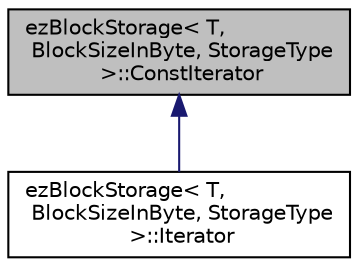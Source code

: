 digraph "ezBlockStorage&lt; T, BlockSizeInByte, StorageType &gt;::ConstIterator"
{
 // LATEX_PDF_SIZE
  edge [fontname="Helvetica",fontsize="10",labelfontname="Helvetica",labelfontsize="10"];
  node [fontname="Helvetica",fontsize="10",shape=record];
  Node1 [label="ezBlockStorage\< T,\l BlockSizeInByte, StorageType\l \>::ConstIterator",height=0.2,width=0.4,color="black", fillcolor="grey75", style="filled", fontcolor="black",tooltip=" "];
  Node1 -> Node2 [dir="back",color="midnightblue",fontsize="10",style="solid",fontname="Helvetica"];
  Node2 [label="ezBlockStorage\< T,\l BlockSizeInByte, StorageType\l \>::Iterator",height=0.2,width=0.4,color="black", fillcolor="white", style="filled",URL="$d8/de1/classez_block_storage_1_1_iterator.htm",tooltip=" "];
}
